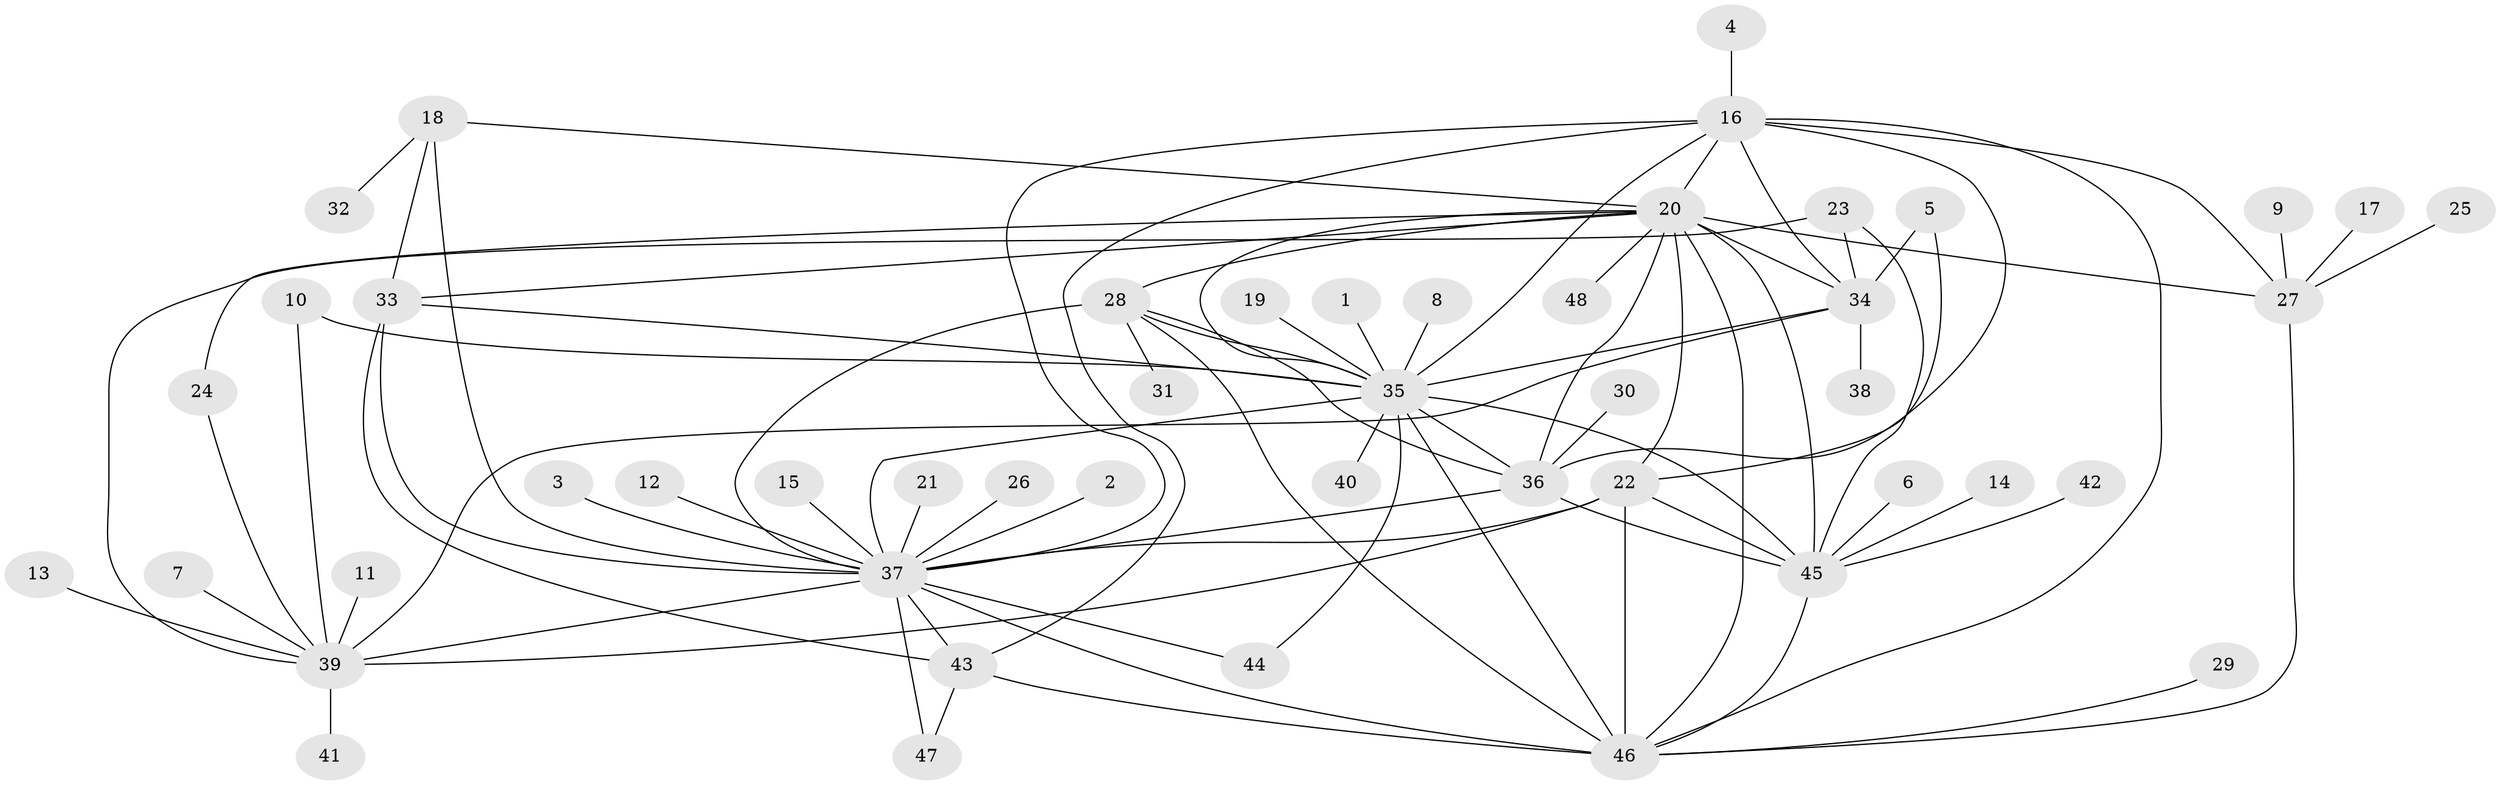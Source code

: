 // original degree distribution, {25: 0.010416666666666666, 9: 0.03125, 5: 0.041666666666666664, 18: 0.010416666666666666, 1: 0.4375, 6: 0.03125, 3: 0.13541666666666666, 2: 0.17708333333333334, 7: 0.020833333333333332, 4: 0.08333333333333333, 13: 0.010416666666666666, 8: 0.010416666666666666}
// Generated by graph-tools (version 1.1) at 2025/49/03/09/25 03:49:59]
// undirected, 48 vertices, 85 edges
graph export_dot {
graph [start="1"]
  node [color=gray90,style=filled];
  1;
  2;
  3;
  4;
  5;
  6;
  7;
  8;
  9;
  10;
  11;
  12;
  13;
  14;
  15;
  16;
  17;
  18;
  19;
  20;
  21;
  22;
  23;
  24;
  25;
  26;
  27;
  28;
  29;
  30;
  31;
  32;
  33;
  34;
  35;
  36;
  37;
  38;
  39;
  40;
  41;
  42;
  43;
  44;
  45;
  46;
  47;
  48;
  1 -- 35 [weight=1.0];
  2 -- 37 [weight=1.0];
  3 -- 37 [weight=1.0];
  4 -- 16 [weight=1.0];
  5 -- 22 [weight=1.0];
  5 -- 34 [weight=1.0];
  6 -- 45 [weight=1.0];
  7 -- 39 [weight=1.0];
  8 -- 35 [weight=1.0];
  9 -- 27 [weight=1.0];
  10 -- 35 [weight=1.0];
  10 -- 39 [weight=1.0];
  11 -- 39 [weight=1.0];
  12 -- 37 [weight=1.0];
  13 -- 39 [weight=1.0];
  14 -- 45 [weight=1.0];
  15 -- 37 [weight=1.0];
  16 -- 20 [weight=1.0];
  16 -- 27 [weight=1.0];
  16 -- 34 [weight=1.0];
  16 -- 35 [weight=1.0];
  16 -- 36 [weight=1.0];
  16 -- 37 [weight=1.0];
  16 -- 43 [weight=1.0];
  16 -- 46 [weight=1.0];
  17 -- 27 [weight=1.0];
  18 -- 20 [weight=1.0];
  18 -- 32 [weight=1.0];
  18 -- 33 [weight=1.0];
  18 -- 37 [weight=1.0];
  19 -- 35 [weight=1.0];
  20 -- 22 [weight=2.0];
  20 -- 24 [weight=1.0];
  20 -- 27 [weight=1.0];
  20 -- 28 [weight=1.0];
  20 -- 33 [weight=1.0];
  20 -- 34 [weight=1.0];
  20 -- 35 [weight=1.0];
  20 -- 36 [weight=1.0];
  20 -- 45 [weight=1.0];
  20 -- 46 [weight=1.0];
  20 -- 48 [weight=1.0];
  21 -- 37 [weight=1.0];
  22 -- 37 [weight=1.0];
  22 -- 39 [weight=1.0];
  22 -- 45 [weight=1.0];
  22 -- 46 [weight=1.0];
  23 -- 34 [weight=1.0];
  23 -- 39 [weight=1.0];
  23 -- 45 [weight=1.0];
  24 -- 39 [weight=1.0];
  25 -- 27 [weight=1.0];
  26 -- 37 [weight=1.0];
  27 -- 46 [weight=1.0];
  28 -- 31 [weight=1.0];
  28 -- 35 [weight=1.0];
  28 -- 36 [weight=1.0];
  28 -- 37 [weight=1.0];
  28 -- 46 [weight=1.0];
  29 -- 46 [weight=1.0];
  30 -- 36 [weight=1.0];
  33 -- 35 [weight=1.0];
  33 -- 37 [weight=1.0];
  33 -- 43 [weight=1.0];
  34 -- 35 [weight=1.0];
  34 -- 38 [weight=1.0];
  34 -- 39 [weight=1.0];
  35 -- 36 [weight=1.0];
  35 -- 37 [weight=2.0];
  35 -- 40 [weight=1.0];
  35 -- 44 [weight=1.0];
  35 -- 45 [weight=1.0];
  35 -- 46 [weight=1.0];
  36 -- 37 [weight=1.0];
  36 -- 45 [weight=1.0];
  37 -- 39 [weight=2.0];
  37 -- 43 [weight=1.0];
  37 -- 44 [weight=1.0];
  37 -- 46 [weight=2.0];
  37 -- 47 [weight=1.0];
  39 -- 41 [weight=1.0];
  42 -- 45 [weight=1.0];
  43 -- 46 [weight=1.0];
  43 -- 47 [weight=1.0];
  45 -- 46 [weight=1.0];
}
